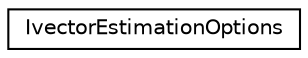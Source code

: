 digraph "Graphical Class Hierarchy"
{
  edge [fontname="Helvetica",fontsize="10",labelfontname="Helvetica",labelfontsize="10"];
  node [fontname="Helvetica",fontsize="10",shape=record];
  rankdir="LR";
  Node0 [label="IvectorEstimationOptions",height=0.2,width=0.4,color="black", fillcolor="white", style="filled",URL="$structkaldi_1_1IvectorEstimationOptions.html"];
}
